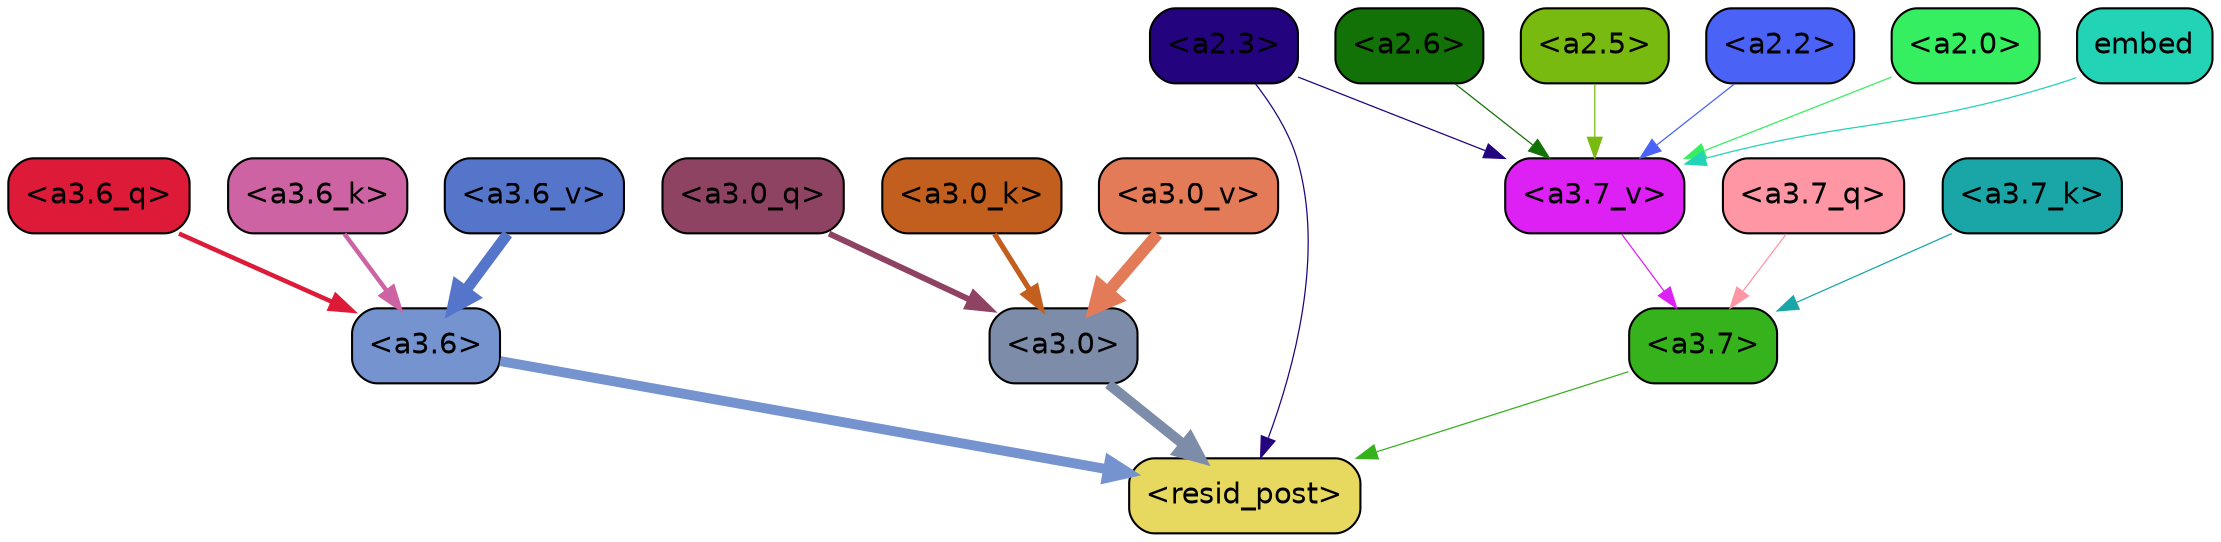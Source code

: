 strict digraph "" {
	graph [bgcolor=transparent,
		layout=dot,
		overlap=false,
		splines=true
	];
	"<a3.7>"	[color=black,
		fillcolor="#36b21c",
		fontname=Helvetica,
		shape=box,
		style="filled, rounded"];
	"<resid_post>"	[color=black,
		fillcolor="#e7d860",
		fontname=Helvetica,
		shape=box,
		style="filled, rounded"];
	"<a3.7>" -> "<resid_post>"	[color="#36b21c",
		penwidth=0.6];
	"<a3.6>"	[color=black,
		fillcolor="#7493cf",
		fontname=Helvetica,
		shape=box,
		style="filled, rounded"];
	"<a3.6>" -> "<resid_post>"	[color="#7493cf",
		penwidth=4.746312499046326];
	"<a3.0>"	[color=black,
		fillcolor="#7c8ca9",
		fontname=Helvetica,
		shape=box,
		style="filled, rounded"];
	"<a3.0>" -> "<resid_post>"	[color="#7c8ca9",
		penwidth=4.896343111991882];
	"<a2.3>"	[color=black,
		fillcolor="#23037e",
		fontname=Helvetica,
		shape=box,
		style="filled, rounded"];
	"<a2.3>" -> "<resid_post>"	[color="#23037e",
		penwidth=0.6];
	"<a3.7_v>"	[color=black,
		fillcolor="#dd20f3",
		fontname=Helvetica,
		shape=box,
		style="filled, rounded"];
	"<a2.3>" -> "<a3.7_v>"	[color="#23037e",
		penwidth=0.6];
	"<a3.7_q>"	[color=black,
		fillcolor="#fe96a4",
		fontname=Helvetica,
		shape=box,
		style="filled, rounded"];
	"<a3.7_q>" -> "<a3.7>"	[color="#fe96a4",
		penwidth=0.6];
	"<a3.6_q>"	[color=black,
		fillcolor="#dd1a37",
		fontname=Helvetica,
		shape=box,
		style="filled, rounded"];
	"<a3.6_q>" -> "<a3.6>"	[color="#dd1a37",
		penwidth=2.160832464694977];
	"<a3.0_q>"	[color=black,
		fillcolor="#8e4362",
		fontname=Helvetica,
		shape=box,
		style="filled, rounded"];
	"<a3.0_q>" -> "<a3.0>"	[color="#8e4362",
		penwidth=2.870753765106201];
	"<a3.7_k>"	[color=black,
		fillcolor="#1aa6a7",
		fontname=Helvetica,
		shape=box,
		style="filled, rounded"];
	"<a3.7_k>" -> "<a3.7>"	[color="#1aa6a7",
		penwidth=0.6];
	"<a3.6_k>"	[color=black,
		fillcolor="#ce63a4",
		fontname=Helvetica,
		shape=box,
		style="filled, rounded"];
	"<a3.6_k>" -> "<a3.6>"	[color="#ce63a4",
		penwidth=2.13908451795578];
	"<a3.0_k>"	[color=black,
		fillcolor="#c35f1e",
		fontname=Helvetica,
		shape=box,
		style="filled, rounded"];
	"<a3.0_k>" -> "<a3.0>"	[color="#c35f1e",
		penwidth=2.520303964614868];
	"<a3.7_v>" -> "<a3.7>"	[color="#dd20f3",
		penwidth=0.6];
	"<a3.6_v>"	[color=black,
		fillcolor="#5575cb",
		fontname=Helvetica,
		shape=box,
		style="filled, rounded"];
	"<a3.6_v>" -> "<a3.6>"	[color="#5575cb",
		penwidth=5.297133803367615];
	"<a3.0_v>"	[color=black,
		fillcolor="#e37a58",
		fontname=Helvetica,
		shape=box,
		style="filled, rounded"];
	"<a3.0_v>" -> "<a3.0>"	[color="#e37a58",
		penwidth=5.680712580680847];
	"<a2.6>"	[color=black,
		fillcolor="#127207",
		fontname=Helvetica,
		shape=box,
		style="filled, rounded"];
	"<a2.6>" -> "<a3.7_v>"	[color="#127207",
		penwidth=0.6];
	"<a2.5>"	[color=black,
		fillcolor="#78ba10",
		fontname=Helvetica,
		shape=box,
		style="filled, rounded"];
	"<a2.5>" -> "<a3.7_v>"	[color="#78ba10",
		penwidth=0.6];
	"<a2.2>"	[color=black,
		fillcolor="#4a63f6",
		fontname=Helvetica,
		shape=box,
		style="filled, rounded"];
	"<a2.2>" -> "<a3.7_v>"	[color="#4a63f6",
		penwidth=0.6];
	"<a2.0>"	[color=black,
		fillcolor="#36ef61",
		fontname=Helvetica,
		shape=box,
		style="filled, rounded"];
	"<a2.0>" -> "<a3.7_v>"	[color="#36ef61",
		penwidth=0.6];
	embed	[color=black,
		fillcolor="#23d3b6",
		fontname=Helvetica,
		shape=box,
		style="filled, rounded"];
	embed -> "<a3.7_v>"	[color="#23d3b6",
		penwidth=0.6];
}
